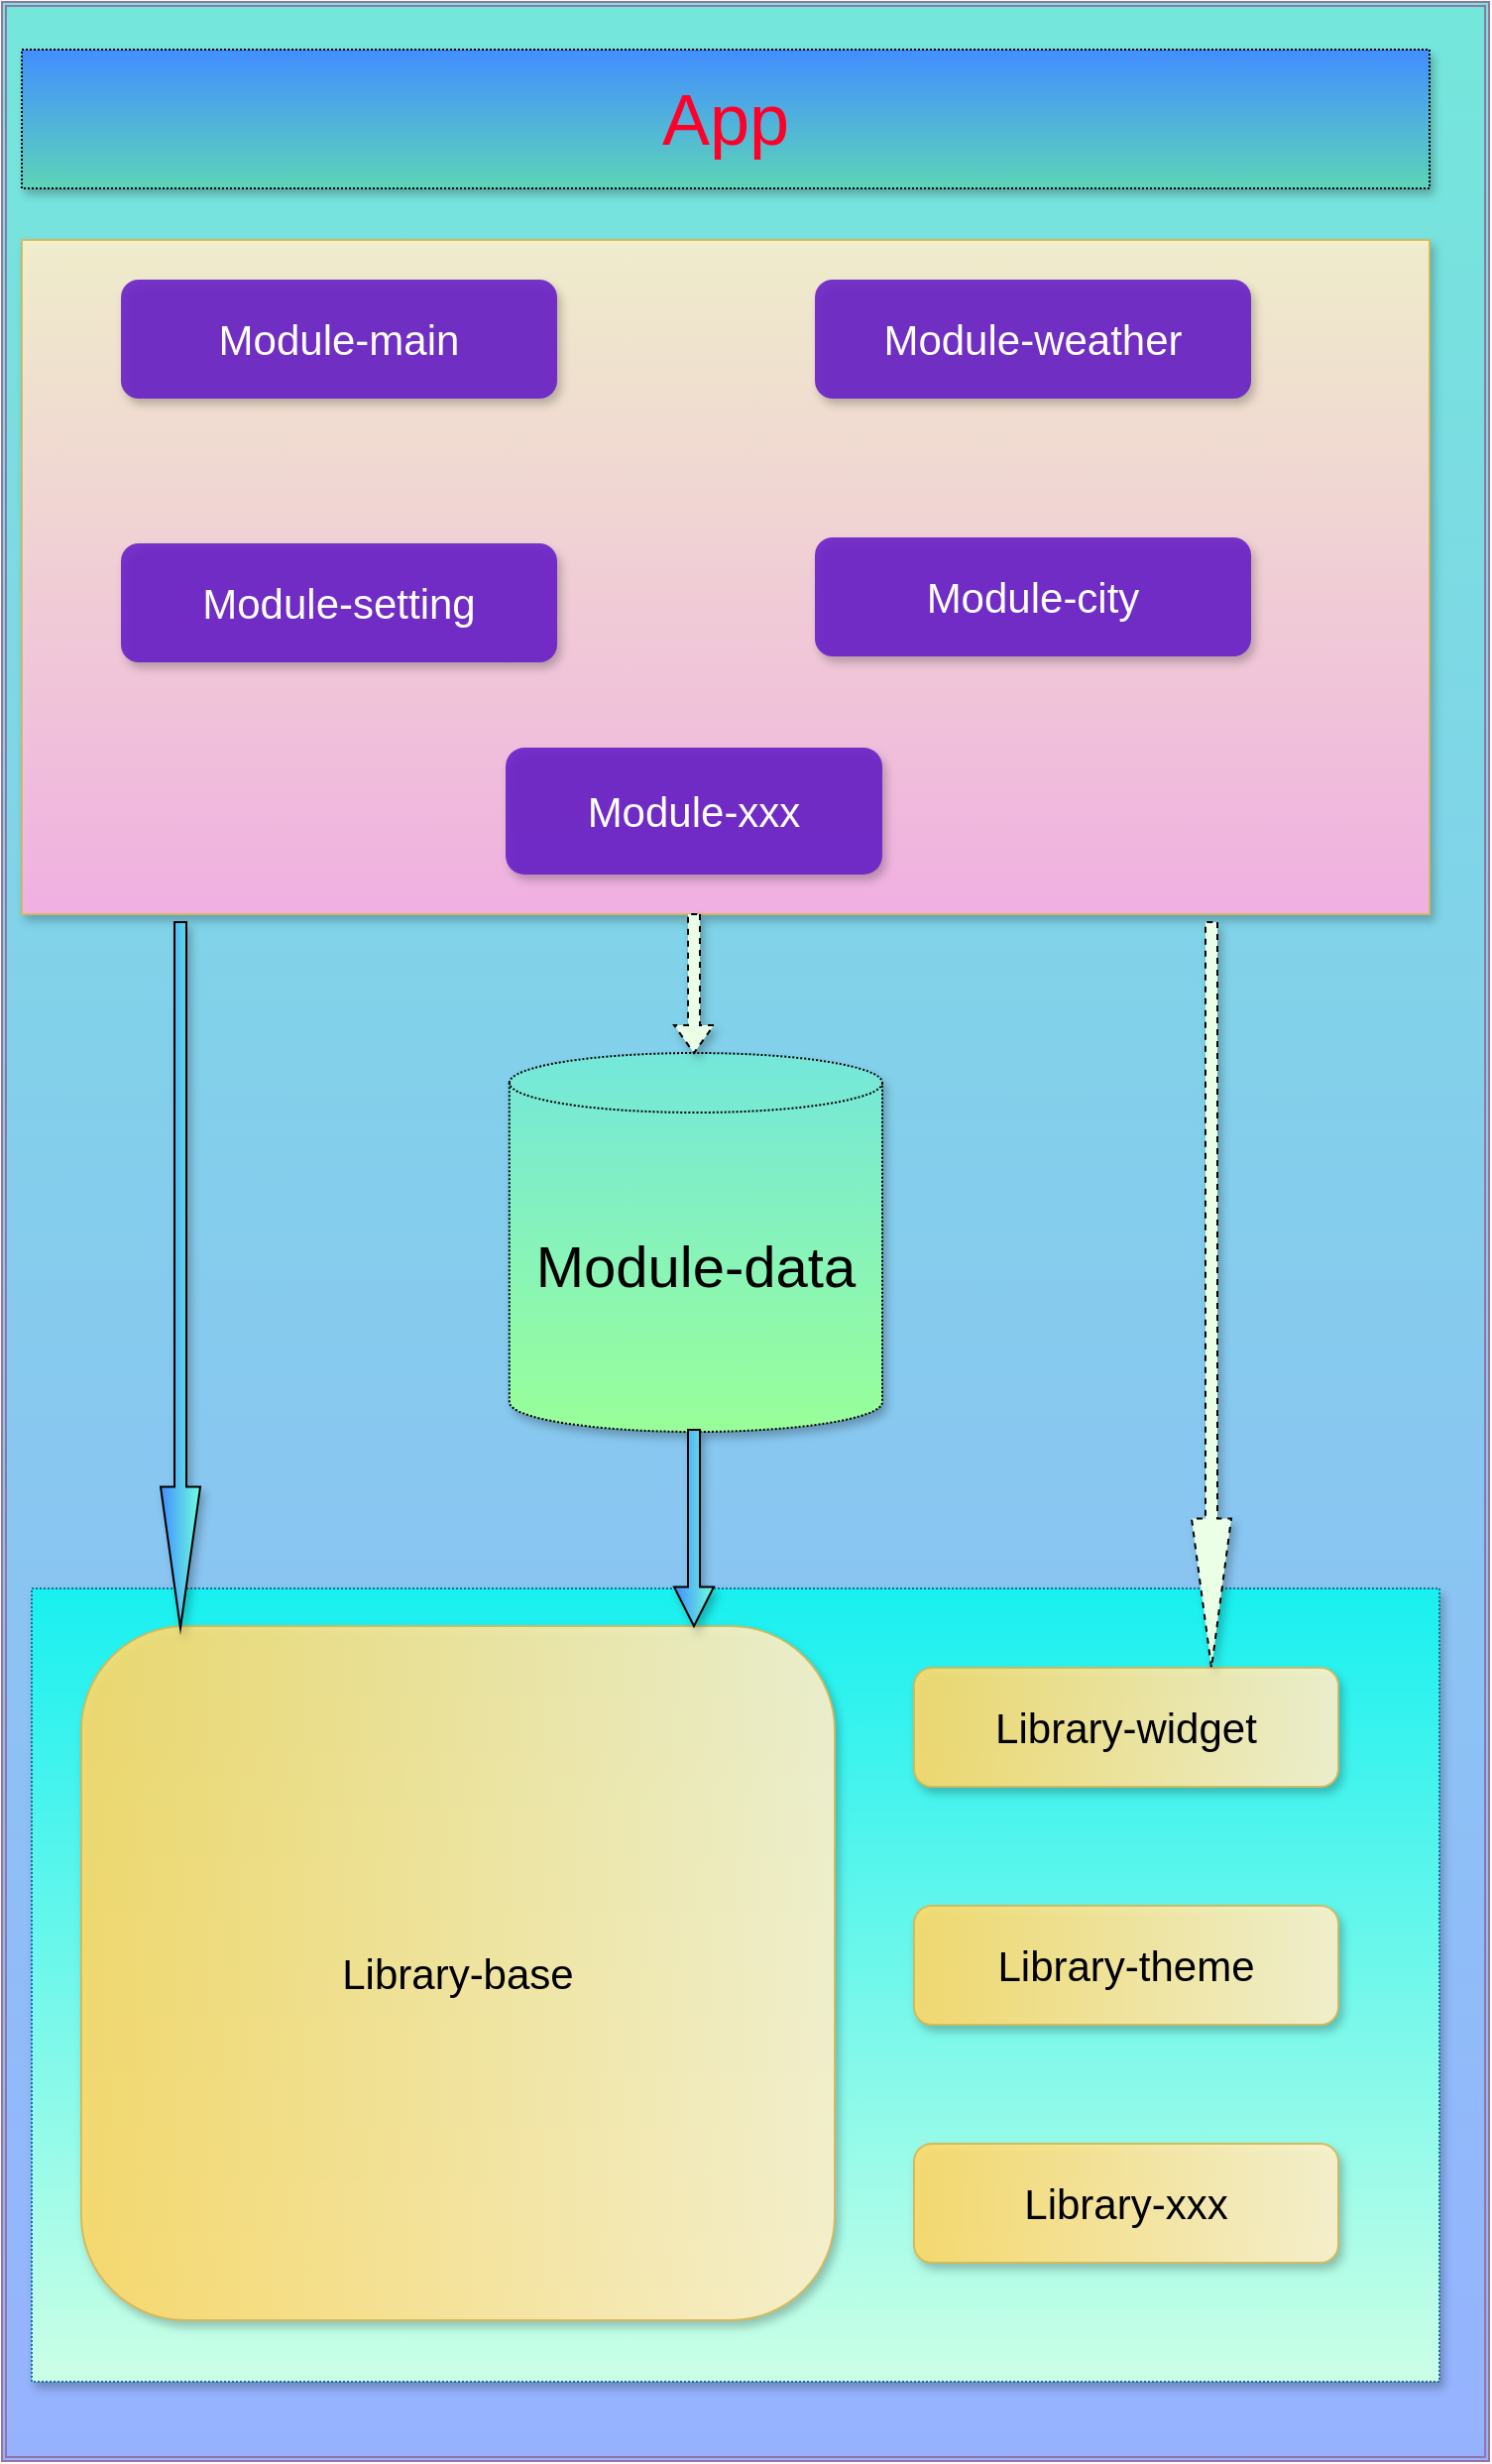 <mxfile version="14.1.8" type="device"><diagram id="7a0BMkOhsqcdfD-HLseA" name="Page-1"><mxGraphModel dx="2124" dy="1807" grid="1" gridSize="10" guides="1" tooltips="1" connect="1" arrows="1" fold="1" page="1" pageScale="1" pageWidth="827" pageHeight="1169" math="1" shadow="0"><root><mxCell id="0"/><mxCell id="1" parent="0"/><mxCell id="bqegWZlucS4RDc4Z3S9T-7" value="" style="shape=ext;double=1;rounded=0;whiteSpace=wrap;html=1;strokeColor=#9673a6;gradientDirection=south;sketch=0;fillColor=#74E7DB;gradientColor=#96B2FF;" vertex="1" parent="1"><mxGeometry x="1400" y="650" width="750" height="1240" as="geometry"/></mxCell><mxCell id="bqegWZlucS4RDc4Z3S9T-19" value="&lt;font style=&quot;font-size: 21px&quot;&gt;&lt;br&gt;&lt;/font&gt;" style="rounded=0;whiteSpace=wrap;html=1;gradientDirection=south;shadow=1;glass=0;sketch=0;strokeColor=#d6b656;perimeterSpacing=1;opacity=90;fillColor=#fff2cc;gradientColor=#FFB0E5;" vertex="1" parent="1"><mxGeometry x="1410" y="770" width="710" height="340" as="geometry"/></mxCell><mxCell id="bqegWZlucS4RDc4Z3S9T-21" value="&lt;font style=&quot;font-size: 29px&quot;&gt;Module-data&lt;/font&gt;" style="shape=cylinder3;whiteSpace=wrap;html=1;boundedLbl=1;backgroundOutline=1;size=15;rounded=0;shadow=1;glass=0;dashed=1;dashPattern=1 1;sketch=0;fillColor=#74E7DB;gradientColor=#99FF99;" vertex="1" parent="1"><mxGeometry x="1655.9" y="1180" width="188.1" height="191" as="geometry"/></mxCell><mxCell id="bqegWZlucS4RDc4Z3S9T-30" value="&lt;font color=&quot;#ff002b&quot; style=&quot;font-size: 36px&quot;&gt;App&lt;/font&gt;" style="html=1;whiteSpace=wrap;rounded=0;dropTarget=0;shadow=1;glass=0;dashed=1;dashPattern=1 1;sketch=0;gradientColor=#428EFF;gradientDirection=north;fillColor=#5DD4B8;" vertex="1" parent="1"><mxGeometry x="1410" y="674" width="710" height="70" as="geometry"/></mxCell><mxCell id="bqegWZlucS4RDc4Z3S9T-4" value="&lt;font style=&quot;font-size: 21px&quot;&gt;Module-main&lt;br&gt;&lt;/font&gt;" style="rounded=1;whiteSpace=wrap;html=1;fontColor=#ffffff;gradientDirection=west;shadow=1;glass=0;sketch=0;strokeColor=none;perimeterSpacing=1;opacity=90;fillColor=#6820C7;" vertex="1" parent="1"><mxGeometry x="1460" y="790" width="220" height="60" as="geometry"/></mxCell><mxCell id="bqegWZlucS4RDc4Z3S9T-38" value="&lt;font style=&quot;font-size: 21px&quot;&gt;Module-weather&lt;br&gt;&lt;/font&gt;" style="rounded=1;whiteSpace=wrap;html=1;fontColor=#ffffff;gradientDirection=west;shadow=1;glass=0;sketch=0;strokeColor=none;perimeterSpacing=1;opacity=90;fillColor=#6820C7;" vertex="1" parent="1"><mxGeometry x="1810" y="790" width="220" height="60" as="geometry"/></mxCell><mxCell id="bqegWZlucS4RDc4Z3S9T-39" value="&lt;font style=&quot;font-size: 21px&quot;&gt;Module-setting&lt;br&gt;&lt;/font&gt;" style="rounded=1;whiteSpace=wrap;html=1;fontColor=#ffffff;gradientDirection=west;shadow=1;glass=0;sketch=0;strokeColor=none;perimeterSpacing=1;opacity=90;fillColor=#6820C7;" vertex="1" parent="1"><mxGeometry x="1460" y="923" width="220" height="60" as="geometry"/></mxCell><mxCell id="bqegWZlucS4RDc4Z3S9T-41" value="&lt;font style=&quot;font-size: 21px&quot;&gt;Module-city&lt;br&gt;&lt;/font&gt;" style="rounded=1;whiteSpace=wrap;html=1;fontColor=#ffffff;gradientDirection=west;shadow=1;glass=0;sketch=0;strokeColor=none;perimeterSpacing=1;opacity=90;fillColor=#6820C7;" vertex="1" parent="1"><mxGeometry x="1810" y="920" width="220" height="60" as="geometry"/></mxCell><mxCell id="bqegWZlucS4RDc4Z3S9T-44" value="&lt;font style=&quot;font-size: 21px&quot;&gt;Module-xxx&lt;br&gt;&lt;/font&gt;" style="rounded=1;whiteSpace=wrap;html=1;fontColor=#ffffff;gradientDirection=west;shadow=1;glass=0;sketch=0;strokeColor=none;perimeterSpacing=1;opacity=90;fillColor=#6820C7;" vertex="1" parent="1"><mxGeometry x="1654" y="1026" width="190" height="64" as="geometry"/></mxCell><mxCell id="bqegWZlucS4RDc4Z3S9T-47" value="" style="shape=singleArrow;direction=south;whiteSpace=wrap;html=1;rounded=0;shadow=1;glass=0;sketch=0;dashed=1;fillColor=#EBFFE6;" vertex="1" parent="1"><mxGeometry x="1739" y="1110" width="20" height="70" as="geometry"/></mxCell><mxCell id="bqegWZlucS4RDc4Z3S9T-49" value="" style="group" vertex="1" connectable="0" parent="1"><mxGeometry x="1415" y="1450" width="710" height="400" as="geometry"/></mxCell><mxCell id="bqegWZlucS4RDc4Z3S9T-14" value="" style="rounded=0;whiteSpace=wrap;html=1;shadow=1;glass=0;sketch=0;strokeColor=#10739e;fillColor=#18F0F0;dashed=1;dashPattern=1 1;gradientColor=#CCFFE6;" vertex="1" parent="bqegWZlucS4RDc4Z3S9T-49"><mxGeometry width="710" height="400" as="geometry"/></mxCell><mxCell id="bqegWZlucS4RDc4Z3S9T-16" value="&lt;font style=&quot;font-size: 21px&quot;&gt;Library-base&lt;br&gt;&lt;/font&gt;" style="rounded=1;whiteSpace=wrap;html=1;gradientDirection=west;shadow=1;glass=0;sketch=0;strokeColor=#d6b656;perimeterSpacing=1;opacity=90;fillColor=#fff2cc;gradientColor=#ffd966;" vertex="1" parent="bqegWZlucS4RDc4Z3S9T-49"><mxGeometry x="25" y="19" width="380" height="350" as="geometry"/></mxCell><mxCell id="bqegWZlucS4RDc4Z3S9T-42" value="&lt;font style=&quot;font-size: 21px&quot;&gt;Library-theme&lt;br&gt;&lt;/font&gt;" style="rounded=1;whiteSpace=wrap;html=1;gradientDirection=west;shadow=1;glass=0;sketch=0;strokeColor=#d6b656;perimeterSpacing=1;opacity=90;fillColor=#fff2cc;gradientColor=#ffd966;" vertex="1" parent="bqegWZlucS4RDc4Z3S9T-49"><mxGeometry x="445" y="160" width="214" height="60" as="geometry"/></mxCell><mxCell id="bqegWZlucS4RDc4Z3S9T-43" value="&lt;font style=&quot;font-size: 21px&quot;&gt;Library-widget&lt;br&gt;&lt;/font&gt;" style="rounded=1;whiteSpace=wrap;html=1;gradientDirection=west;shadow=1;glass=0;sketch=0;strokeColor=#d6b656;perimeterSpacing=1;opacity=90;fillColor=#fff2cc;gradientColor=#ffd966;" vertex="1" parent="bqegWZlucS4RDc4Z3S9T-49"><mxGeometry x="445" y="40" width="214" height="60" as="geometry"/></mxCell><mxCell id="bqegWZlucS4RDc4Z3S9T-45" value="&lt;font style=&quot;font-size: 21px&quot;&gt;Library-xxx&lt;br&gt;&lt;/font&gt;" style="rounded=1;whiteSpace=wrap;html=1;gradientDirection=west;shadow=1;glass=0;sketch=0;strokeColor=#d6b656;perimeterSpacing=1;opacity=90;fillColor=#fff2cc;gradientColor=#ffd966;" vertex="1" parent="bqegWZlucS4RDc4Z3S9T-49"><mxGeometry x="445" y="280" width="214" height="60" as="geometry"/></mxCell><mxCell id="bqegWZlucS4RDc4Z3S9T-46" value="" style="shape=singleArrow;direction=south;whiteSpace=wrap;html=1;rounded=0;shadow=1;glass=0;sketch=0;fillColor=#70FFDE;gradientColor=#428EFF;" vertex="1" parent="1"><mxGeometry x="1480" y="1114" width="20" height="356" as="geometry"/></mxCell><mxCell id="bqegWZlucS4RDc4Z3S9T-48" value="" style="shape=singleArrow;direction=south;whiteSpace=wrap;html=1;rounded=0;shadow=1;glass=0;sketch=0;dashed=1;fillColor=#EBFFE6;" vertex="1" parent="1"><mxGeometry x="2000" y="1114" width="20" height="376" as="geometry"/></mxCell><mxCell id="bqegWZlucS4RDc4Z3S9T-50" value="" style="shape=singleArrow;direction=south;whiteSpace=wrap;html=1;rounded=0;shadow=1;glass=0;sketch=0;fillColor=#70FFDE;gradientColor=#428EFF;" vertex="1" parent="1"><mxGeometry x="1739" y="1370" width="20" height="99" as="geometry"/></mxCell></root></mxGraphModel></diagram></mxfile>